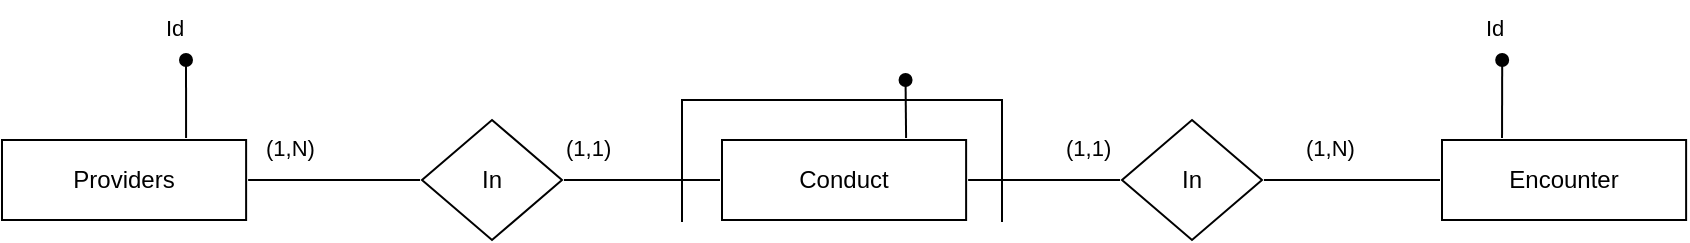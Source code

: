 <mxfile version="27.0.6">
  <diagram name="Pagina-1" id="83VwHoNJ4xDEEPPMp6Gi">
    <mxGraphModel dx="946" dy="644" grid="1" gridSize="10" guides="1" tooltips="1" connect="1" arrows="1" fold="1" page="1" pageScale="1" pageWidth="827" pageHeight="1169" math="0" shadow="0">
      <root>
        <mxCell id="0" />
        <mxCell id="1" parent="0" />
        <mxCell id="AZqPPu1vXQbBVxiGX46J-1" style="edgeStyle=none;rounded=0;orthogonalLoop=1;jettySize=auto;html=1;endArrow=none;startFill=0;" edge="1" parent="1">
          <mxGeometry relative="1" as="geometry">
            <mxPoint x="370" y="321" as="targetPoint" />
            <mxPoint x="530" y="321" as="sourcePoint" />
            <Array as="points">
              <mxPoint x="530" y="260" />
              <mxPoint x="450" y="260" />
              <mxPoint x="370" y="260" />
            </Array>
          </mxGeometry>
        </mxCell>
        <mxCell id="AZqPPu1vXQbBVxiGX46J-2" style="edgeStyle=none;rounded=0;orthogonalLoop=1;jettySize=auto;html=1;exitX=0.75;exitY=0;exitDx=0;exitDy=0;endArrow=oval;endFill=1;" edge="1" parent="1" source="AZqPPu1vXQbBVxiGX46J-3">
          <mxGeometry relative="1" as="geometry">
            <mxPoint x="481.778" y="250" as="targetPoint" />
          </mxGeometry>
        </mxCell>
        <mxCell id="AZqPPu1vXQbBVxiGX46J-3" value="Conduct" style="whiteSpace=wrap;html=1;align=center;perimeterSpacing=1;rounded=0;strokeWidth=1;strokeColor=light-dark(#000000,#000000);fillStyle=solid;gradientColor=none;fillColor=light-dark(#FFFFFF,#FFFFFF);perimeter=rectanglePerimeter;fixDash=0;" vertex="1" parent="1">
          <mxGeometry x="390" y="280" width="122.06" height="40" as="geometry" />
        </mxCell>
        <mxCell id="AZqPPu1vXQbBVxiGX46J-4" value="" style="edgeStyle=orthogonalEdgeStyle;rounded=0;orthogonalLoop=1;jettySize=auto;html=1;endArrow=none;startFill=0;" edge="1" parent="1" source="AZqPPu1vXQbBVxiGX46J-6" target="AZqPPu1vXQbBVxiGX46J-3">
          <mxGeometry relative="1" as="geometry" />
        </mxCell>
        <mxCell id="AZqPPu1vXQbBVxiGX46J-5" value="" style="edgeStyle=none;rounded=0;orthogonalLoop=1;jettySize=auto;html=1;endArrow=none;startFill=0;" edge="1" parent="1" source="AZqPPu1vXQbBVxiGX46J-6" target="AZqPPu1vXQbBVxiGX46J-12">
          <mxGeometry relative="1" as="geometry" />
        </mxCell>
        <mxCell id="AZqPPu1vXQbBVxiGX46J-6" value="In" style="shape=rhombus;perimeter=rhombusPerimeter;whiteSpace=wrap;html=1;align=center;fillColor=light-dark(#FFFFFF,#FFFFFF);strokeColor=light-dark(#000000,#000000);fillStyle=solid;fontColor=light-dark(#000000,#000000);perimeterSpacing=1;gradientColor=none;" vertex="1" parent="1">
          <mxGeometry x="590" y="270" width="70" height="60" as="geometry" />
        </mxCell>
        <mxCell id="AZqPPu1vXQbBVxiGX46J-7" value="" style="rounded=0;orthogonalLoop=1;jettySize=auto;html=1;endArrow=none;startFill=0;" edge="1" parent="1" source="AZqPPu1vXQbBVxiGX46J-8" target="AZqPPu1vXQbBVxiGX46J-3">
          <mxGeometry relative="1" as="geometry" />
        </mxCell>
        <mxCell id="AZqPPu1vXQbBVxiGX46J-8" value="In" style="shape=rhombus;perimeter=rhombusPerimeter;whiteSpace=wrap;html=1;align=center;fillColor=light-dark(#FFFFFF,#FFFFFF);strokeColor=light-dark(#000000,#000000);fillStyle=solid;fontColor=light-dark(#000000,#000000);perimeterSpacing=1;gradientColor=none;" vertex="1" parent="1">
          <mxGeometry x="240" y="270" width="70" height="60" as="geometry" />
        </mxCell>
        <mxCell id="AZqPPu1vXQbBVxiGX46J-9" value="&lt;span style=&quot;color: rgb(0, 0, 0); font-family: Helvetica; font-size: 11px; font-style: normal; font-variant-ligatures: normal; font-variant-caps: normal; font-weight: 400; letter-spacing: normal; orphans: 2; text-align: center; text-indent: 0px; text-transform: none; widows: 2; word-spacing: 0px; -webkit-text-stroke-width: 0px; white-space: nowrap; background-color: rgb(255, 255, 255); text-decoration-thickness: initial; text-decoration-style: initial; text-decoration-color: initial; float: none; display: inline !important;&quot;&gt;(1,1)&lt;/span&gt;" style="text;whiteSpace=wrap;html=1;" vertex="1" parent="1">
          <mxGeometry x="310" y="270" width="30" height="30" as="geometry" />
        </mxCell>
        <mxCell id="AZqPPu1vXQbBVxiGX46J-10" value="&lt;span style=&quot;color: rgb(0, 0, 0); font-family: Helvetica; font-size: 11px; font-style: normal; font-variant-ligatures: normal; font-variant-caps: normal; font-weight: 400; letter-spacing: normal; orphans: 2; text-align: center; text-indent: 0px; text-transform: none; widows: 2; word-spacing: 0px; -webkit-text-stroke-width: 0px; white-space: nowrap; background-color: rgb(255, 255, 255); text-decoration-thickness: initial; text-decoration-style: initial; text-decoration-color: initial; float: none; display: inline !important;&quot;&gt;(1,1)&lt;/span&gt;" style="text;whiteSpace=wrap;html=1;" vertex="1" parent="1">
          <mxGeometry x="560" y="270" width="30" height="30" as="geometry" />
        </mxCell>
        <mxCell id="AZqPPu1vXQbBVxiGX46J-11" style="edgeStyle=none;rounded=0;orthogonalLoop=1;jettySize=auto;html=1;exitX=0.25;exitY=0;exitDx=0;exitDy=0;endArrow=oval;endFill=1;" edge="1" parent="1" source="AZqPPu1vXQbBVxiGX46J-12">
          <mxGeometry relative="1" as="geometry">
            <mxPoint x="780.095" y="240" as="targetPoint" />
          </mxGeometry>
        </mxCell>
        <mxCell id="AZqPPu1vXQbBVxiGX46J-12" value="Encounter" style="whiteSpace=wrap;html=1;align=center;perimeterSpacing=1;rounded=0;strokeWidth=1;strokeColor=light-dark(#000000,#000000);fillStyle=solid;gradientColor=none;fillColor=light-dark(#FFFFFF,#FFFFFF);perimeter=rectanglePerimeter;fixDash=0;" vertex="1" parent="1">
          <mxGeometry x="750" y="280" width="122.06" height="40" as="geometry" />
        </mxCell>
        <mxCell id="AZqPPu1vXQbBVxiGX46J-13" style="edgeStyle=none;rounded=0;orthogonalLoop=1;jettySize=auto;html=1;exitX=1;exitY=0.5;exitDx=0;exitDy=0;entryX=0;entryY=0.5;entryDx=0;entryDy=0;endArrow=none;endFill=1;startFill=0;" edge="1" parent="1" source="AZqPPu1vXQbBVxiGX46J-15" target="AZqPPu1vXQbBVxiGX46J-8">
          <mxGeometry relative="1" as="geometry" />
        </mxCell>
        <mxCell id="AZqPPu1vXQbBVxiGX46J-14" style="edgeStyle=none;rounded=0;orthogonalLoop=1;jettySize=auto;html=1;exitX=0.75;exitY=0;exitDx=0;exitDy=0;endArrow=oval;endFill=1;" edge="1" parent="1" source="AZqPPu1vXQbBVxiGX46J-15">
          <mxGeometry relative="1" as="geometry">
            <mxPoint x="122" y="240" as="targetPoint" />
          </mxGeometry>
        </mxCell>
        <mxCell id="AZqPPu1vXQbBVxiGX46J-15" value="&lt;span style=&quot;text-wrap-mode: nowrap;&quot;&gt;Providers&lt;/span&gt;" style="whiteSpace=wrap;html=1;align=center;perimeterSpacing=1;rounded=0;strokeWidth=1;strokeColor=light-dark(#000000,#000000);fillStyle=solid;gradientColor=none;fillColor=light-dark(#FFFFFF,#FFFFFF);perimeter=rectanglePerimeter;fixDash=0;" vertex="1" parent="1">
          <mxGeometry x="30" y="280" width="122.06" height="40" as="geometry" />
        </mxCell>
        <mxCell id="AZqPPu1vXQbBVxiGX46J-16" value="&lt;span style=&quot;color: rgb(0, 0, 0); font-family: Helvetica; font-size: 11px; font-style: normal; font-variant-ligatures: normal; font-variant-caps: normal; font-weight: 400; letter-spacing: normal; orphans: 2; text-align: center; text-indent: 0px; text-transform: none; widows: 2; word-spacing: 0px; -webkit-text-stroke-width: 0px; white-space: nowrap; background-color: rgb(255, 255, 255); text-decoration-thickness: initial; text-decoration-style: initial; text-decoration-color: initial; display: inline !important; float: none;&quot;&gt;(1,N)&lt;/span&gt;" style="text;whiteSpace=wrap;html=1;" vertex="1" parent="1">
          <mxGeometry x="680" y="270" width="60" height="40" as="geometry" />
        </mxCell>
        <mxCell id="AZqPPu1vXQbBVxiGX46J-17" value="&lt;div style=&quot;text-align: center;&quot;&gt;&lt;span style=&quot;font-size: 11px; text-wrap-mode: nowrap; background-color: rgb(255, 255, 255);&quot;&gt;Id&lt;/span&gt;&lt;/div&gt;" style="text;whiteSpace=wrap;html=1;" vertex="1" parent="1">
          <mxGeometry x="110" y="210" width="60" height="40" as="geometry" />
        </mxCell>
        <mxCell id="AZqPPu1vXQbBVxiGX46J-18" value="&lt;div style=&quot;text-align: center;&quot;&gt;&lt;span style=&quot;color: light-dark(rgb(0, 0, 0), rgb(255, 255, 255)); font-size: 11px; text-wrap-mode: nowrap; background-color: rgb(255, 255, 255);&quot;&gt;Id&lt;/span&gt;&lt;/div&gt;" style="text;whiteSpace=wrap;html=1;" vertex="1" parent="1">
          <mxGeometry x="770" y="210" width="20" height="20" as="geometry" />
        </mxCell>
        <mxCell id="AZqPPu1vXQbBVxiGX46J-19" value="&lt;span style=&quot;color: rgb(0, 0, 0); font-family: Helvetica; font-size: 11px; font-style: normal; font-variant-ligatures: normal; font-variant-caps: normal; font-weight: 400; letter-spacing: normal; orphans: 2; text-align: center; text-indent: 0px; text-transform: none; widows: 2; word-spacing: 0px; -webkit-text-stroke-width: 0px; white-space: nowrap; background-color: rgb(255, 255, 255); text-decoration-thickness: initial; text-decoration-style: initial; text-decoration-color: initial; display: inline !important; float: none;&quot;&gt;(1,N)&lt;/span&gt;" style="text;whiteSpace=wrap;html=1;" vertex="1" parent="1">
          <mxGeometry x="160" y="270" width="60" height="40" as="geometry" />
        </mxCell>
      </root>
    </mxGraphModel>
  </diagram>
</mxfile>
